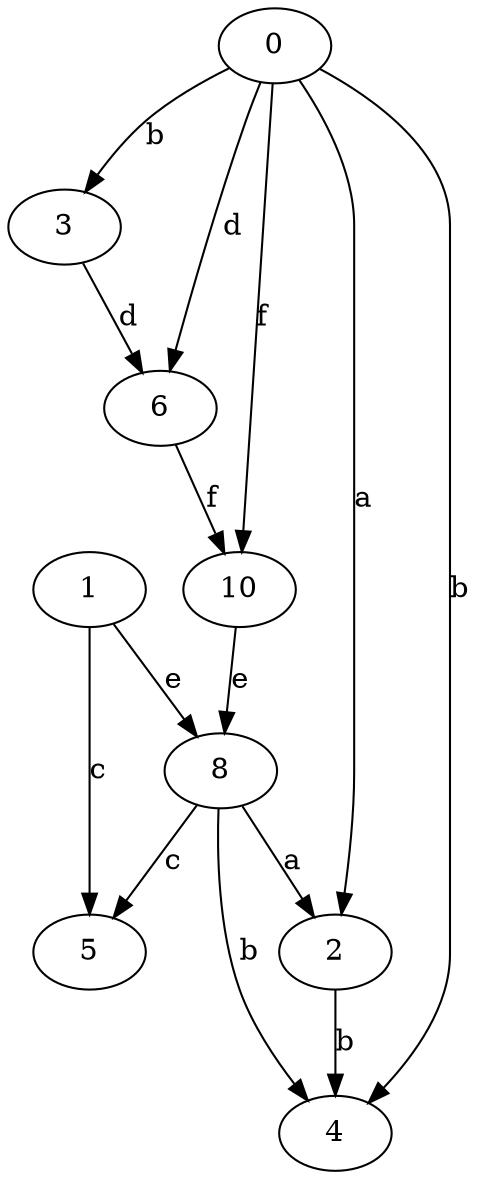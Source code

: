 strict digraph  {
1;
2;
3;
4;
5;
6;
0;
8;
10;
1 -> 5  [label=c];
1 -> 8  [label=e];
2 -> 4  [label=b];
3 -> 6  [label=d];
6 -> 10  [label=f];
0 -> 2  [label=a];
0 -> 3  [label=b];
0 -> 4  [label=b];
0 -> 6  [label=d];
0 -> 10  [label=f];
8 -> 2  [label=a];
8 -> 4  [label=b];
8 -> 5  [label=c];
10 -> 8  [label=e];
}
